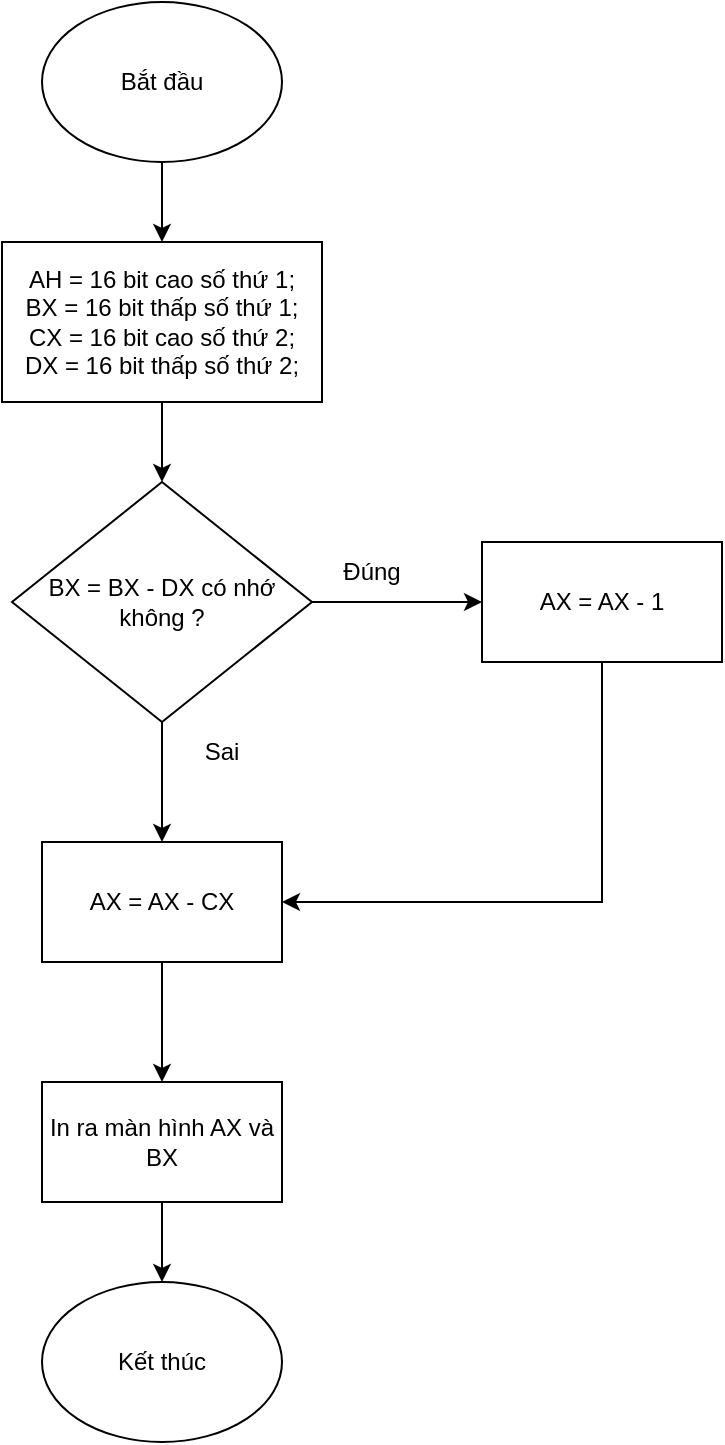 <mxfile version="21.3.8" type="device">
  <diagram name="Trang-1" id="6IZ8LFksrLAoYG3E0Qy5">
    <mxGraphModel dx="1290" dy="549" grid="1" gridSize="10" guides="1" tooltips="1" connect="1" arrows="1" fold="1" page="1" pageScale="1" pageWidth="827" pageHeight="1169" math="0" shadow="0">
      <root>
        <mxCell id="0" />
        <mxCell id="1" parent="0" />
        <mxCell id="ICS5WdJOlr2gL-axZQF8-3" style="edgeStyle=orthogonalEdgeStyle;rounded=0;orthogonalLoop=1;jettySize=auto;html=1;entryX=0.5;entryY=0;entryDx=0;entryDy=0;" parent="1" source="ICS5WdJOlr2gL-axZQF8-1" target="ICS5WdJOlr2gL-axZQF8-2" edge="1">
          <mxGeometry relative="1" as="geometry" />
        </mxCell>
        <mxCell id="ICS5WdJOlr2gL-axZQF8-1" value="Bắt đầu" style="ellipse;whiteSpace=wrap;html=1;" parent="1" vertex="1">
          <mxGeometry x="340" y="40" width="120" height="80" as="geometry" />
        </mxCell>
        <mxCell id="ICS5WdJOlr2gL-axZQF8-6" style="edgeStyle=orthogonalEdgeStyle;rounded=0;orthogonalLoop=1;jettySize=auto;html=1;entryX=0.5;entryY=0;entryDx=0;entryDy=0;" parent="1" source="ICS5WdJOlr2gL-axZQF8-2" edge="1">
          <mxGeometry relative="1" as="geometry">
            <mxPoint x="400" y="280" as="targetPoint" />
          </mxGeometry>
        </mxCell>
        <mxCell id="ICS5WdJOlr2gL-axZQF8-2" value="AH = 16 bit cao số thứ 1;&lt;br&gt;BX = 16 bit thấp số thứ 1;&lt;br&gt;CX = 16 bit cao số thứ 2;&lt;br&gt;DX = 16 bit thấp số thứ 2;" style="rounded=0;whiteSpace=wrap;html=1;" parent="1" vertex="1">
          <mxGeometry x="320" y="160" width="160" height="80" as="geometry" />
        </mxCell>
        <mxCell id="ICS5WdJOlr2gL-axZQF8-19" style="edgeStyle=orthogonalEdgeStyle;rounded=0;orthogonalLoop=1;jettySize=auto;html=1;entryX=1;entryY=0.5;entryDx=0;entryDy=0;" parent="1" source="ICS5WdJOlr2gL-axZQF8-7" target="ICS5WdJOlr2gL-axZQF8-9" edge="1">
          <mxGeometry relative="1" as="geometry">
            <mxPoint x="580" y="600" as="targetPoint" />
            <Array as="points">
              <mxPoint x="620" y="490" />
            </Array>
          </mxGeometry>
        </mxCell>
        <mxCell id="ICS5WdJOlr2gL-axZQF8-7" value="AX = AX - 1" style="rounded=0;whiteSpace=wrap;html=1;" parent="1" vertex="1">
          <mxGeometry x="560" y="310" width="120" height="60" as="geometry" />
        </mxCell>
        <mxCell id="ICS5WdJOlr2gL-axZQF8-13" style="edgeStyle=orthogonalEdgeStyle;rounded=0;orthogonalLoop=1;jettySize=auto;html=1;entryX=0.5;entryY=0;entryDx=0;entryDy=0;" parent="1" source="ICS5WdJOlr2gL-axZQF8-9" target="ICS5WdJOlr2gL-axZQF8-11" edge="1">
          <mxGeometry relative="1" as="geometry" />
        </mxCell>
        <mxCell id="ICS5WdJOlr2gL-axZQF8-9" value="AX = AX - CX" style="rounded=0;whiteSpace=wrap;html=1;" parent="1" vertex="1">
          <mxGeometry x="340" y="460" width="120" height="60" as="geometry" />
        </mxCell>
        <mxCell id="ICS5WdJOlr2gL-axZQF8-21" style="edgeStyle=orthogonalEdgeStyle;rounded=0;orthogonalLoop=1;jettySize=auto;html=1;entryX=0.5;entryY=0;entryDx=0;entryDy=0;" parent="1" source="ICS5WdJOlr2gL-axZQF8-11" target="ICS5WdJOlr2gL-axZQF8-20" edge="1">
          <mxGeometry relative="1" as="geometry" />
        </mxCell>
        <mxCell id="ICS5WdJOlr2gL-axZQF8-11" value="In ra màn hình AX và BX" style="rounded=0;whiteSpace=wrap;html=1;" parent="1" vertex="1">
          <mxGeometry x="340" y="580" width="120" height="60" as="geometry" />
        </mxCell>
        <mxCell id="ICS5WdJOlr2gL-axZQF8-17" style="edgeStyle=orthogonalEdgeStyle;rounded=0;orthogonalLoop=1;jettySize=auto;html=1;entryX=0.5;entryY=0;entryDx=0;entryDy=0;" parent="1" source="ICS5WdJOlr2gL-axZQF8-15" target="ICS5WdJOlr2gL-axZQF8-9" edge="1">
          <mxGeometry relative="1" as="geometry" />
        </mxCell>
        <mxCell id="ICS5WdJOlr2gL-axZQF8-18" style="edgeStyle=orthogonalEdgeStyle;rounded=0;orthogonalLoop=1;jettySize=auto;html=1;entryX=0;entryY=0.5;entryDx=0;entryDy=0;" parent="1" source="ICS5WdJOlr2gL-axZQF8-15" target="ICS5WdJOlr2gL-axZQF8-7" edge="1">
          <mxGeometry relative="1" as="geometry" />
        </mxCell>
        <mxCell id="ICS5WdJOlr2gL-axZQF8-15" value="BX = BX - DX có nhớ không ?" style="rhombus;whiteSpace=wrap;html=1;" parent="1" vertex="1">
          <mxGeometry x="325" y="280" width="150" height="120" as="geometry" />
        </mxCell>
        <mxCell id="ICS5WdJOlr2gL-axZQF8-20" value="Kết thúc" style="ellipse;whiteSpace=wrap;html=1;" parent="1" vertex="1">
          <mxGeometry x="340" y="680" width="120" height="80" as="geometry" />
        </mxCell>
        <mxCell id="ICS5WdJOlr2gL-axZQF8-24" value="Đúng" style="text;html=1;strokeColor=none;fillColor=none;align=center;verticalAlign=middle;whiteSpace=wrap;rounded=0;" parent="1" vertex="1">
          <mxGeometry x="475" y="310" width="60" height="30" as="geometry" />
        </mxCell>
        <mxCell id="ICS5WdJOlr2gL-axZQF8-25" value="Sai" style="text;html=1;strokeColor=none;fillColor=none;align=center;verticalAlign=middle;whiteSpace=wrap;rounded=0;" parent="1" vertex="1">
          <mxGeometry x="400" y="400" width="60" height="30" as="geometry" />
        </mxCell>
      </root>
    </mxGraphModel>
  </diagram>
</mxfile>
